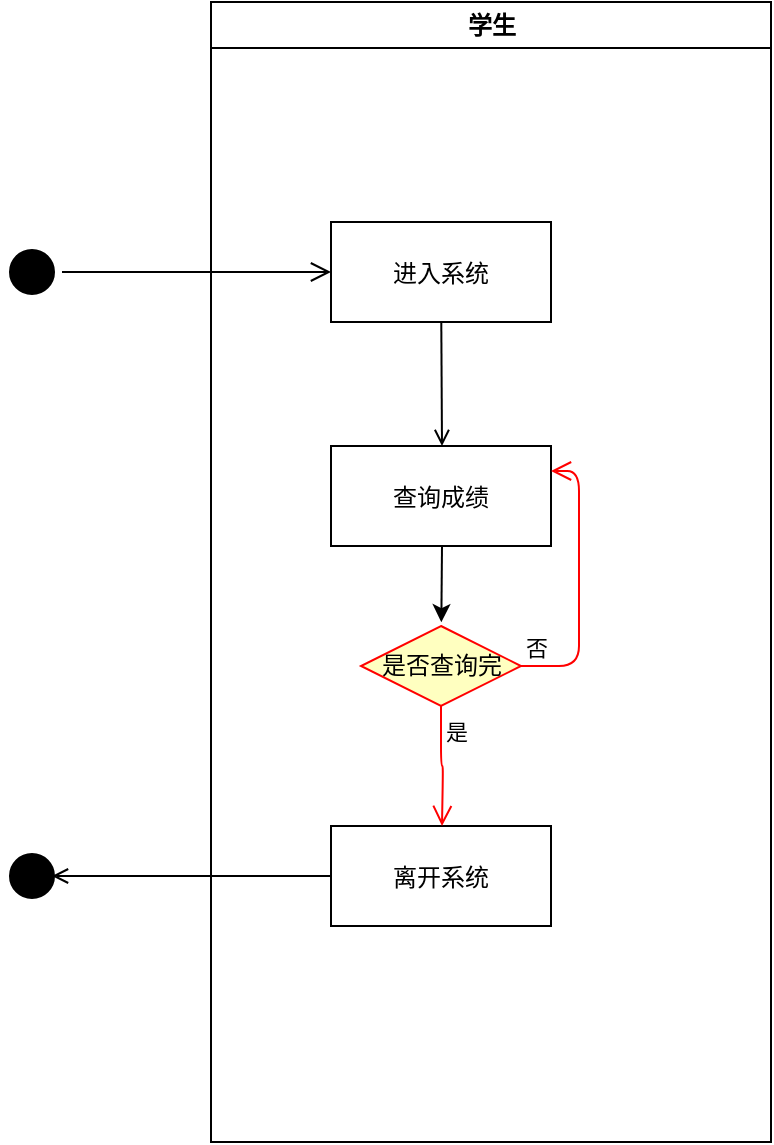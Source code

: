 <mxfile version="10.6.5" type="github"><diagram name="Page-1" id="e7e014a7-5840-1c2e-5031-d8a46d1fe8dd"><mxGraphModel dx="840" dy="484" grid="1" gridSize="10" guides="1" tooltips="1" connect="1" arrows="1" fold="1" page="1" pageScale="1" pageWidth="1169" pageHeight="826" background="#ffffff" math="0" shadow="0"><root><mxCell id="0"/><mxCell id="1" parent="0"/><mxCell id="2" value="学生" style="swimlane;whiteSpace=wrap" parent="1" vertex="1"><mxGeometry x="164.5" y="128" width="280" height="570" as="geometry"/></mxCell><mxCell id="7" value="进入系统" style="" parent="2" vertex="1"><mxGeometry x="60" y="110" width="110" height="50" as="geometry"/></mxCell><mxCell id="9" value="" style="endArrow=open;strokeColor=#000000;endFill=1;rounded=0" parent="2" source="7" edge="1"><mxGeometry relative="1" as="geometry"><mxPoint x="115.5" y="222" as="targetPoint"/></mxGeometry></mxCell><mxCell id="10" value="离开系统" style="" parent="2" vertex="1"><mxGeometry x="60" y="412" width="110" height="50" as="geometry"/></mxCell><mxCell id="16" value="查询成绩" style="" parent="2" vertex="1"><mxGeometry x="60" y="222" width="110" height="50" as="geometry"/></mxCell><mxCell id="kbHuEs0qMfpcSUhnYnTh-49" value="" style="endArrow=classic;html=1;strokeColor=#000000;" parent="2" edge="1"><mxGeometry width="50" height="50" relative="1" as="geometry"><mxPoint x="115.5" y="272" as="sourcePoint"/><mxPoint x="115.172" y="310.086" as="targetPoint"/></mxGeometry></mxCell><mxCell id="kbHuEs0qMfpcSUhnYnTh-53" value="是否查询完" style="rhombus;whiteSpace=wrap;html=1;fillColor=#ffffc0;strokeColor=#ff0000;" parent="2" vertex="1"><mxGeometry x="75" y="312" width="80" height="40" as="geometry"/></mxCell><mxCell id="kbHuEs0qMfpcSUhnYnTh-54" value="否" style="edgeStyle=orthogonalEdgeStyle;html=1;align=left;verticalAlign=bottom;endArrow=open;endSize=8;strokeColor=#ff0000;entryX=1;entryY=0.25;entryDx=0;entryDy=0;" parent="2" source="kbHuEs0qMfpcSUhnYnTh-53" target="16" edge="1"><mxGeometry x="-1" relative="1" as="geometry"><mxPoint x="225.5" y="332" as="targetPoint"/><Array as="points"><mxPoint x="184" y="332"/><mxPoint x="184" y="235"/></Array></mxGeometry></mxCell><mxCell id="kbHuEs0qMfpcSUhnYnTh-55" value="是" style="edgeStyle=orthogonalEdgeStyle;html=1;align=left;verticalAlign=top;endArrow=open;endSize=8;strokeColor=#ff0000;" parent="2" source="kbHuEs0qMfpcSUhnYnTh-53" edge="1"><mxGeometry x="-1" relative="1" as="geometry"><mxPoint x="115.5" y="412" as="targetPoint"/></mxGeometry></mxCell><mxCell id="5" value="" style="ellipse;shape=startState;fillColor=#000000;strokeColor=#000000;" parent="1" vertex="1"><mxGeometry x="60" y="248" width="30" height="30" as="geometry"/></mxCell><mxCell id="6" value="" style="edgeStyle=elbowEdgeStyle;elbow=horizontal;verticalAlign=bottom;endArrow=open;endSize=8;strokeColor=#000000;endFill=1;rounded=0" parent="1" source="5" target="7" edge="1"><mxGeometry x="264.5" y="168" as="geometry"><mxPoint x="279.5" y="238" as="targetPoint"/></mxGeometry></mxCell><mxCell id="kbHuEs0qMfpcSUhnYnTh-56" value="" style="ellipse;shape=startState;fillColor=#000000;strokeColor=#000000;" parent="1" vertex="1"><mxGeometry x="60" y="550" width="30" height="30" as="geometry"/></mxCell><mxCell id="v92uUGyAwpdbcQfClJg0-24" value="" style="endArrow=open;html=1;rounded=0;endFill=0;" edge="1" parent="1"><mxGeometry width="50" height="50" relative="1" as="geometry"><mxPoint x="225" y="565" as="sourcePoint"/><mxPoint x="85" y="565" as="targetPoint"/></mxGeometry></mxCell></root></mxGraphModel></diagram></mxfile>